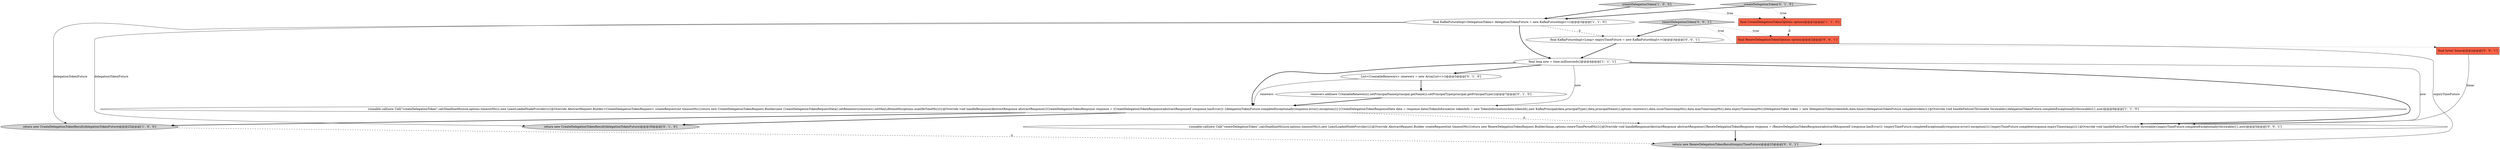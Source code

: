 digraph {
0 [style = filled, label = "createDelegationToken['1', '0', '0']", fillcolor = lightgray, shape = diamond image = "AAA0AAABBB1BBB"];
6 [style = filled, label = "renewers.add(new CreatableRenewers().setPrincipalName(principal.getName()).setPrincipalType(principal.getPrincipalType()))@@@7@@@['0', '1', '0']", fillcolor = white, shape = ellipse image = "AAA1AAABBB2BBB"];
11 [style = filled, label = "final byte(( hmac@@@2@@@['0', '0', '1']", fillcolor = tomato, shape = box image = "AAA0AAABBB3BBB"];
15 [style = filled, label = "return new RenewDelegationTokenResult(expiryTimeFuture)@@@23@@@['0', '0', '1']", fillcolor = lightgray, shape = ellipse image = "AAA0AAABBB3BBB"];
4 [style = filled, label = "final CreateDelegationTokenOptions options@@@2@@@['1', '1', '0']", fillcolor = tomato, shape = box image = "AAA0AAABBB1BBB"];
14 [style = filled, label = "final RenewDelegationTokenOptions options@@@2@@@['0', '0', '1']", fillcolor = tomato, shape = box image = "AAA0AAABBB3BBB"];
10 [style = filled, label = "runnable.call(new Call(\"renewDelegationToken\",calcDeadlineMs(now,options.timeoutMs()),new LeastLoadedNodeProvider()){@Override AbstractRequest.Builder createRequest(int timeoutMs){return new RenewDelegationTokenRequest.Builder(hmac,options.renewTimePeriodMs())}@Override void handleResponse(AbstractResponse abstractResponse){RenewDelegationTokenResponse response = (RenewDelegationTokenResponse)abstractResponseif (response.hasError()) {expiryTimeFuture.completeExceptionally(response.error().exception())}{expiryTimeFuture.complete(response.expiryTimestamp())}}@Override void handleFailure(Throwable throwable){expiryTimeFuture.completeExceptionally(throwable)}},now)@@@5@@@['0', '0', '1']", fillcolor = white, shape = ellipse image = "AAA0AAABBB3BBB"];
5 [style = filled, label = "final long now = time.milliseconds()@@@4@@@['1', '1', '1']", fillcolor = white, shape = ellipse image = "AAA0AAABBB1BBB"];
9 [style = filled, label = "createDelegationToken['0', '1', '0']", fillcolor = lightgray, shape = diamond image = "AAA0AAABBB2BBB"];
1 [style = filled, label = "final KafkaFutureImpl<DelegationToken> delegationTokenFuture = new KafkaFutureImpl<>()@@@3@@@['1', '1', '0']", fillcolor = white, shape = ellipse image = "AAA0AAABBB1BBB"];
7 [style = filled, label = "return new CreateDelegationTokenResult(delegationTokenFuture)@@@30@@@['0', '1', '0']", fillcolor = lightgray, shape = ellipse image = "AAA0AAABBB2BBB"];
2 [style = filled, label = "return new CreateDelegationTokenResult(delegationTokenFuture)@@@25@@@['1', '0', '0']", fillcolor = lightgray, shape = ellipse image = "AAA0AAABBB1BBB"];
12 [style = filled, label = "renewDelegationToken['0', '0', '1']", fillcolor = lightgray, shape = diamond image = "AAA0AAABBB3BBB"];
3 [style = filled, label = "runnable.call(new Call(\"createDelegationToken\",calcDeadlineMs(now,options.timeoutMs()),new LeastLoadedNodeProvider()){@Override AbstractRequest.Builder<CreateDelegationTokenRequest> createRequest(int timeoutMs){return new CreateDelegationTokenRequest.Builder(new CreateDelegationTokenRequestData().setRenewers(renewers).setMaxLifetimeMs(options.maxlifeTimeMs()))}@Override void handleResponse(AbstractResponse abstractResponse){CreateDelegationTokenResponse response = (CreateDelegationTokenResponse)abstractResponseif (response.hasError()) {delegationTokenFuture.completeExceptionally(response.error().exception())}{CreateDelegationTokenResponseData data = response.data()TokenInformation tokenInfo = new TokenInformation(data.tokenId(),new KafkaPrincipal(data.principalType(),data.principalName()),options.renewers(),data.issueTimestampMs(),data.maxTimestampMs(),data.expiryTimestampMs())DelegationToken token = new DelegationToken(tokenInfo,data.hmac())delegationTokenFuture.complete(token)}}@Override void handleFailure(Throwable throwable){delegationTokenFuture.completeExceptionally(throwable)}},now)@@@9@@@['1', '1', '0']", fillcolor = white, shape = ellipse image = "AAA0AAABBB1BBB"];
13 [style = filled, label = "final KafkaFutureImpl<Long> expiryTimeFuture = new KafkaFutureImpl<>()@@@3@@@['0', '0', '1']", fillcolor = white, shape = ellipse image = "AAA0AAABBB3BBB"];
8 [style = filled, label = "List<CreatableRenewers> renewers = new ArrayList<>()@@@5@@@['0', '1', '0']", fillcolor = white, shape = ellipse image = "AAA1AAABBB2BBB"];
13->15 [style = solid, label="expiryTimeFuture"];
4->14 [style = dashed, label="0"];
5->8 [style = bold, label=""];
3->2 [style = bold, label=""];
12->11 [style = dotted, label="true"];
3->10 [style = dashed, label="0"];
1->7 [style = solid, label="delegationTokenFuture"];
11->10 [style = solid, label="hmac"];
8->6 [style = bold, label=""];
5->10 [style = solid, label="now"];
2->15 [style = dashed, label="0"];
3->7 [style = bold, label=""];
5->10 [style = bold, label=""];
0->1 [style = bold, label=""];
1->13 [style = dashed, label="0"];
12->13 [style = bold, label=""];
1->2 [style = solid, label="delegationTokenFuture"];
9->4 [style = dotted, label="true"];
6->3 [style = bold, label=""];
12->14 [style = dotted, label="true"];
8->3 [style = solid, label="renewers"];
5->3 [style = solid, label="now"];
10->15 [style = bold, label=""];
5->3 [style = bold, label=""];
0->4 [style = dotted, label="true"];
9->1 [style = bold, label=""];
13->5 [style = bold, label=""];
1->5 [style = bold, label=""];
}
